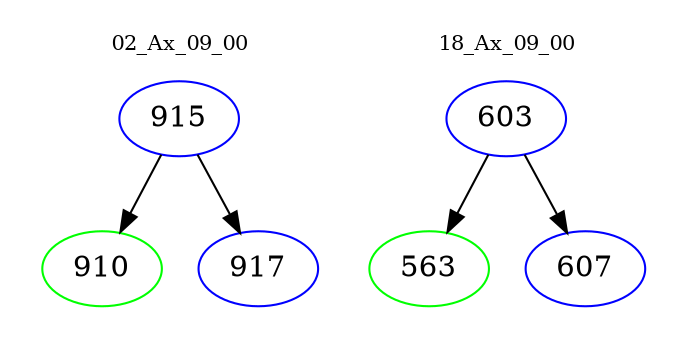 digraph{
subgraph cluster_0 {
color = white
label = "02_Ax_09_00";
fontsize=10;
T0_915 [label="915", color="blue"]
T0_915 -> T0_910 [color="black"]
T0_910 [label="910", color="green"]
T0_915 -> T0_917 [color="black"]
T0_917 [label="917", color="blue"]
}
subgraph cluster_1 {
color = white
label = "18_Ax_09_00";
fontsize=10;
T1_603 [label="603", color="blue"]
T1_603 -> T1_563 [color="black"]
T1_563 [label="563", color="green"]
T1_603 -> T1_607 [color="black"]
T1_607 [label="607", color="blue"]
}
}

